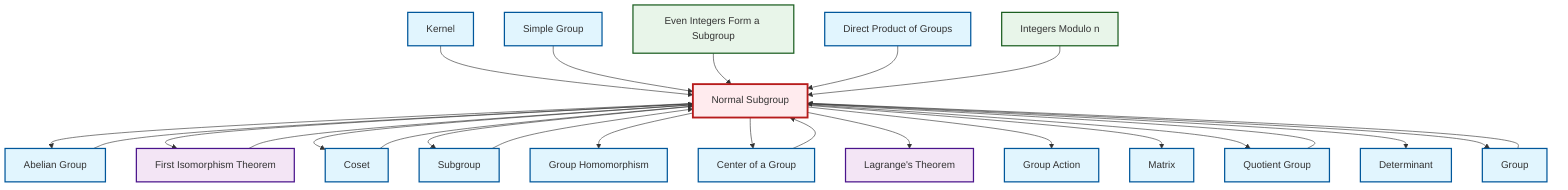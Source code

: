 graph TD
    classDef definition fill:#e1f5fe,stroke:#01579b,stroke-width:2px
    classDef theorem fill:#f3e5f5,stroke:#4a148c,stroke-width:2px
    classDef axiom fill:#fff3e0,stroke:#e65100,stroke-width:2px
    classDef example fill:#e8f5e9,stroke:#1b5e20,stroke-width:2px
    classDef current fill:#ffebee,stroke:#b71c1c,stroke-width:3px
    def-matrix["Matrix"]:::definition
    ex-quotient-integers-mod-n["Integers Modulo n"]:::example
    def-homomorphism["Group Homomorphism"]:::definition
    def-coset["Coset"]:::definition
    def-determinant["Determinant"]:::definition
    def-subgroup["Subgroup"]:::definition
    def-direct-product["Direct Product of Groups"]:::definition
    def-simple-group["Simple Group"]:::definition
    def-kernel["Kernel"]:::definition
    ex-even-integers-subgroup["Even Integers Form a Subgroup"]:::example
    def-group-action["Group Action"]:::definition
    def-quotient-group["Quotient Group"]:::definition
    def-normal-subgroup["Normal Subgroup"]:::definition
    def-center-of-group["Center of a Group"]:::definition
    def-abelian-group["Abelian Group"]:::definition
    thm-lagrange["Lagrange's Theorem"]:::theorem
    thm-first-isomorphism["First Isomorphism Theorem"]:::theorem
    def-group["Group"]:::definition
    def-kernel --> def-normal-subgroup
    def-normal-subgroup --> def-abelian-group
    def-simple-group --> def-normal-subgroup
    def-normal-subgroup --> thm-first-isomorphism
    def-normal-subgroup --> def-coset
    ex-even-integers-subgroup --> def-normal-subgroup
    def-normal-subgroup --> def-subgroup
    def-normal-subgroup --> def-homomorphism
    def-direct-product --> def-normal-subgroup
    def-center-of-group --> def-normal-subgroup
    def-normal-subgroup --> def-center-of-group
    thm-first-isomorphism --> def-normal-subgroup
    def-quotient-group --> def-normal-subgroup
    def-normal-subgroup --> thm-lagrange
    def-normal-subgroup --> def-group-action
    def-normal-subgroup --> def-matrix
    def-normal-subgroup --> def-quotient-group
    ex-quotient-integers-mod-n --> def-normal-subgroup
    def-coset --> def-normal-subgroup
    def-normal-subgroup --> def-determinant
    def-group --> def-normal-subgroup
    def-subgroup --> def-normal-subgroup
    def-normal-subgroup --> def-group
    def-abelian-group --> def-normal-subgroup
    class def-normal-subgroup current